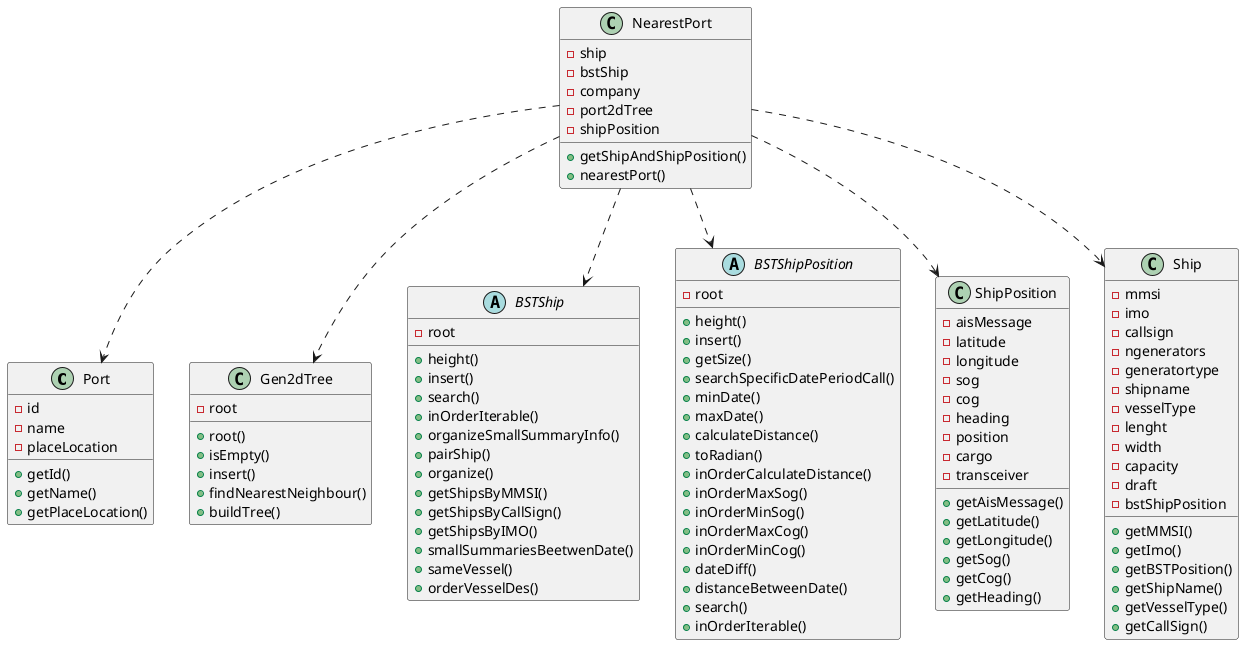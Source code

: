 @startuml
class Port{
-id
-name
-placeLocation
+getId()
+getName()
+getPlaceLocation()
}
class Gen2dTree{
-root
+root()
+isEmpty()
+insert()
+findNearestNeighbour()
+buildTree()

}
class NearestPort{
 -ship
 -bstShip
 -company
 -port2dTree
 -shipPosition
 +getShipAndShipPosition()
 +nearestPort()
 }
abstract BSTShip{
-root
+height()
+insert()
+search()
+inOrderIterable()
+organizeSmallSummaryInfo()
+pairShip()
+organize()
+getShipsByMMSI()
+getShipsByCallSign()
+getShipsByIMO()
+smallSummariesBeetwenDate()
+sameVessel()
+orderVesselDes()
}
abstract BSTShipPosition {
-root
+height()
+insert()
+getSize()
+searchSpecificDatePeriodCall()
+minDate()
+maxDate()
+calculateDistance()
+toRadian()
+inOrderCalculateDistance()
+inOrderMaxSog()
+inOrderMinSog()
+inOrderMaxCog()
+inOrderMinCog()
+dateDiff()
+distanceBetweenDate()
+search()
+inOrderIterable()
}
class ShipPosition{
-aisMessage
-latitude
-longitude
-sog
-cog
-heading
-position
-cargo
-transceiver
+getAisMessage()
+getLatitude()
+getLongitude()
+getSog()
+getCog()
+getHeading()

}
class Ship{
-mmsi
-imo
-callsign
-ngenerators
-generatortype
-shipname
-vesselType
-lenght
-width
-capacity
-draft
-bstShipPosition
+getMMSI()
+getImo()
+getBSTPosition()
+getShipName()
+getVesselType()
+getCallSign()


}
NearestPort ..> Gen2dTree
NearestPort ..> Ship
 NearestPort ..> BSTShip
 NearestPort ..> BSTShipPosition
 NearestPort ..> ShipPosition
 NearestPort ..> Port
@enduml